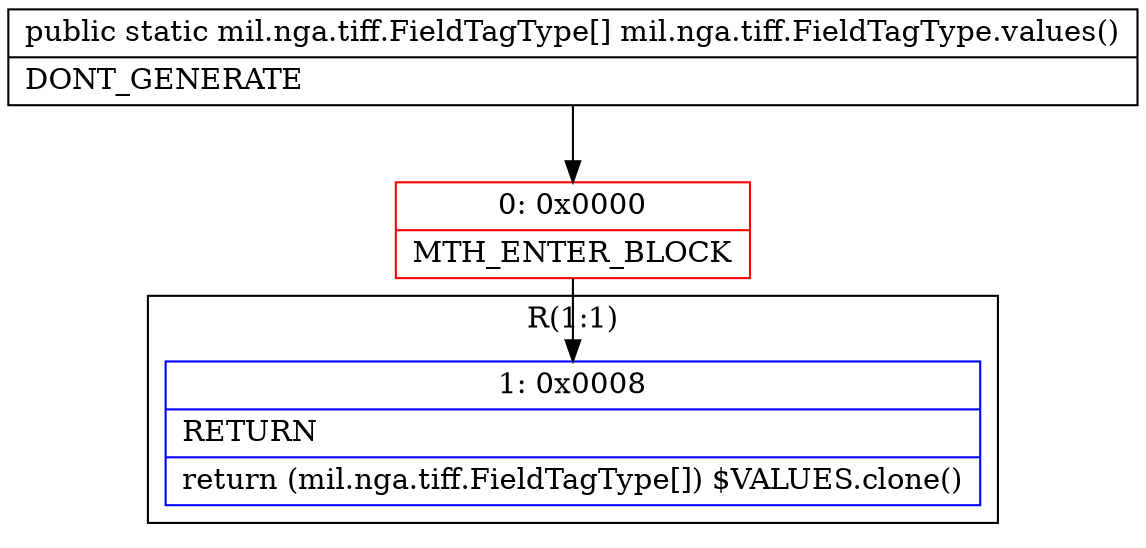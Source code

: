 digraph "CFG formil.nga.tiff.FieldTagType.values()[Lmil\/nga\/tiff\/FieldTagType;" {
subgraph cluster_Region_1404841646 {
label = "R(1:1)";
node [shape=record,color=blue];
Node_1 [shape=record,label="{1\:\ 0x0008|RETURN\l|return (mil.nga.tiff.FieldTagType[]) $VALUES.clone()\l}"];
}
Node_0 [shape=record,color=red,label="{0\:\ 0x0000|MTH_ENTER_BLOCK\l}"];
MethodNode[shape=record,label="{public static mil.nga.tiff.FieldTagType[] mil.nga.tiff.FieldTagType.values()  | DONT_GENERATE\l}"];
MethodNode -> Node_0;
Node_0 -> Node_1;
}

